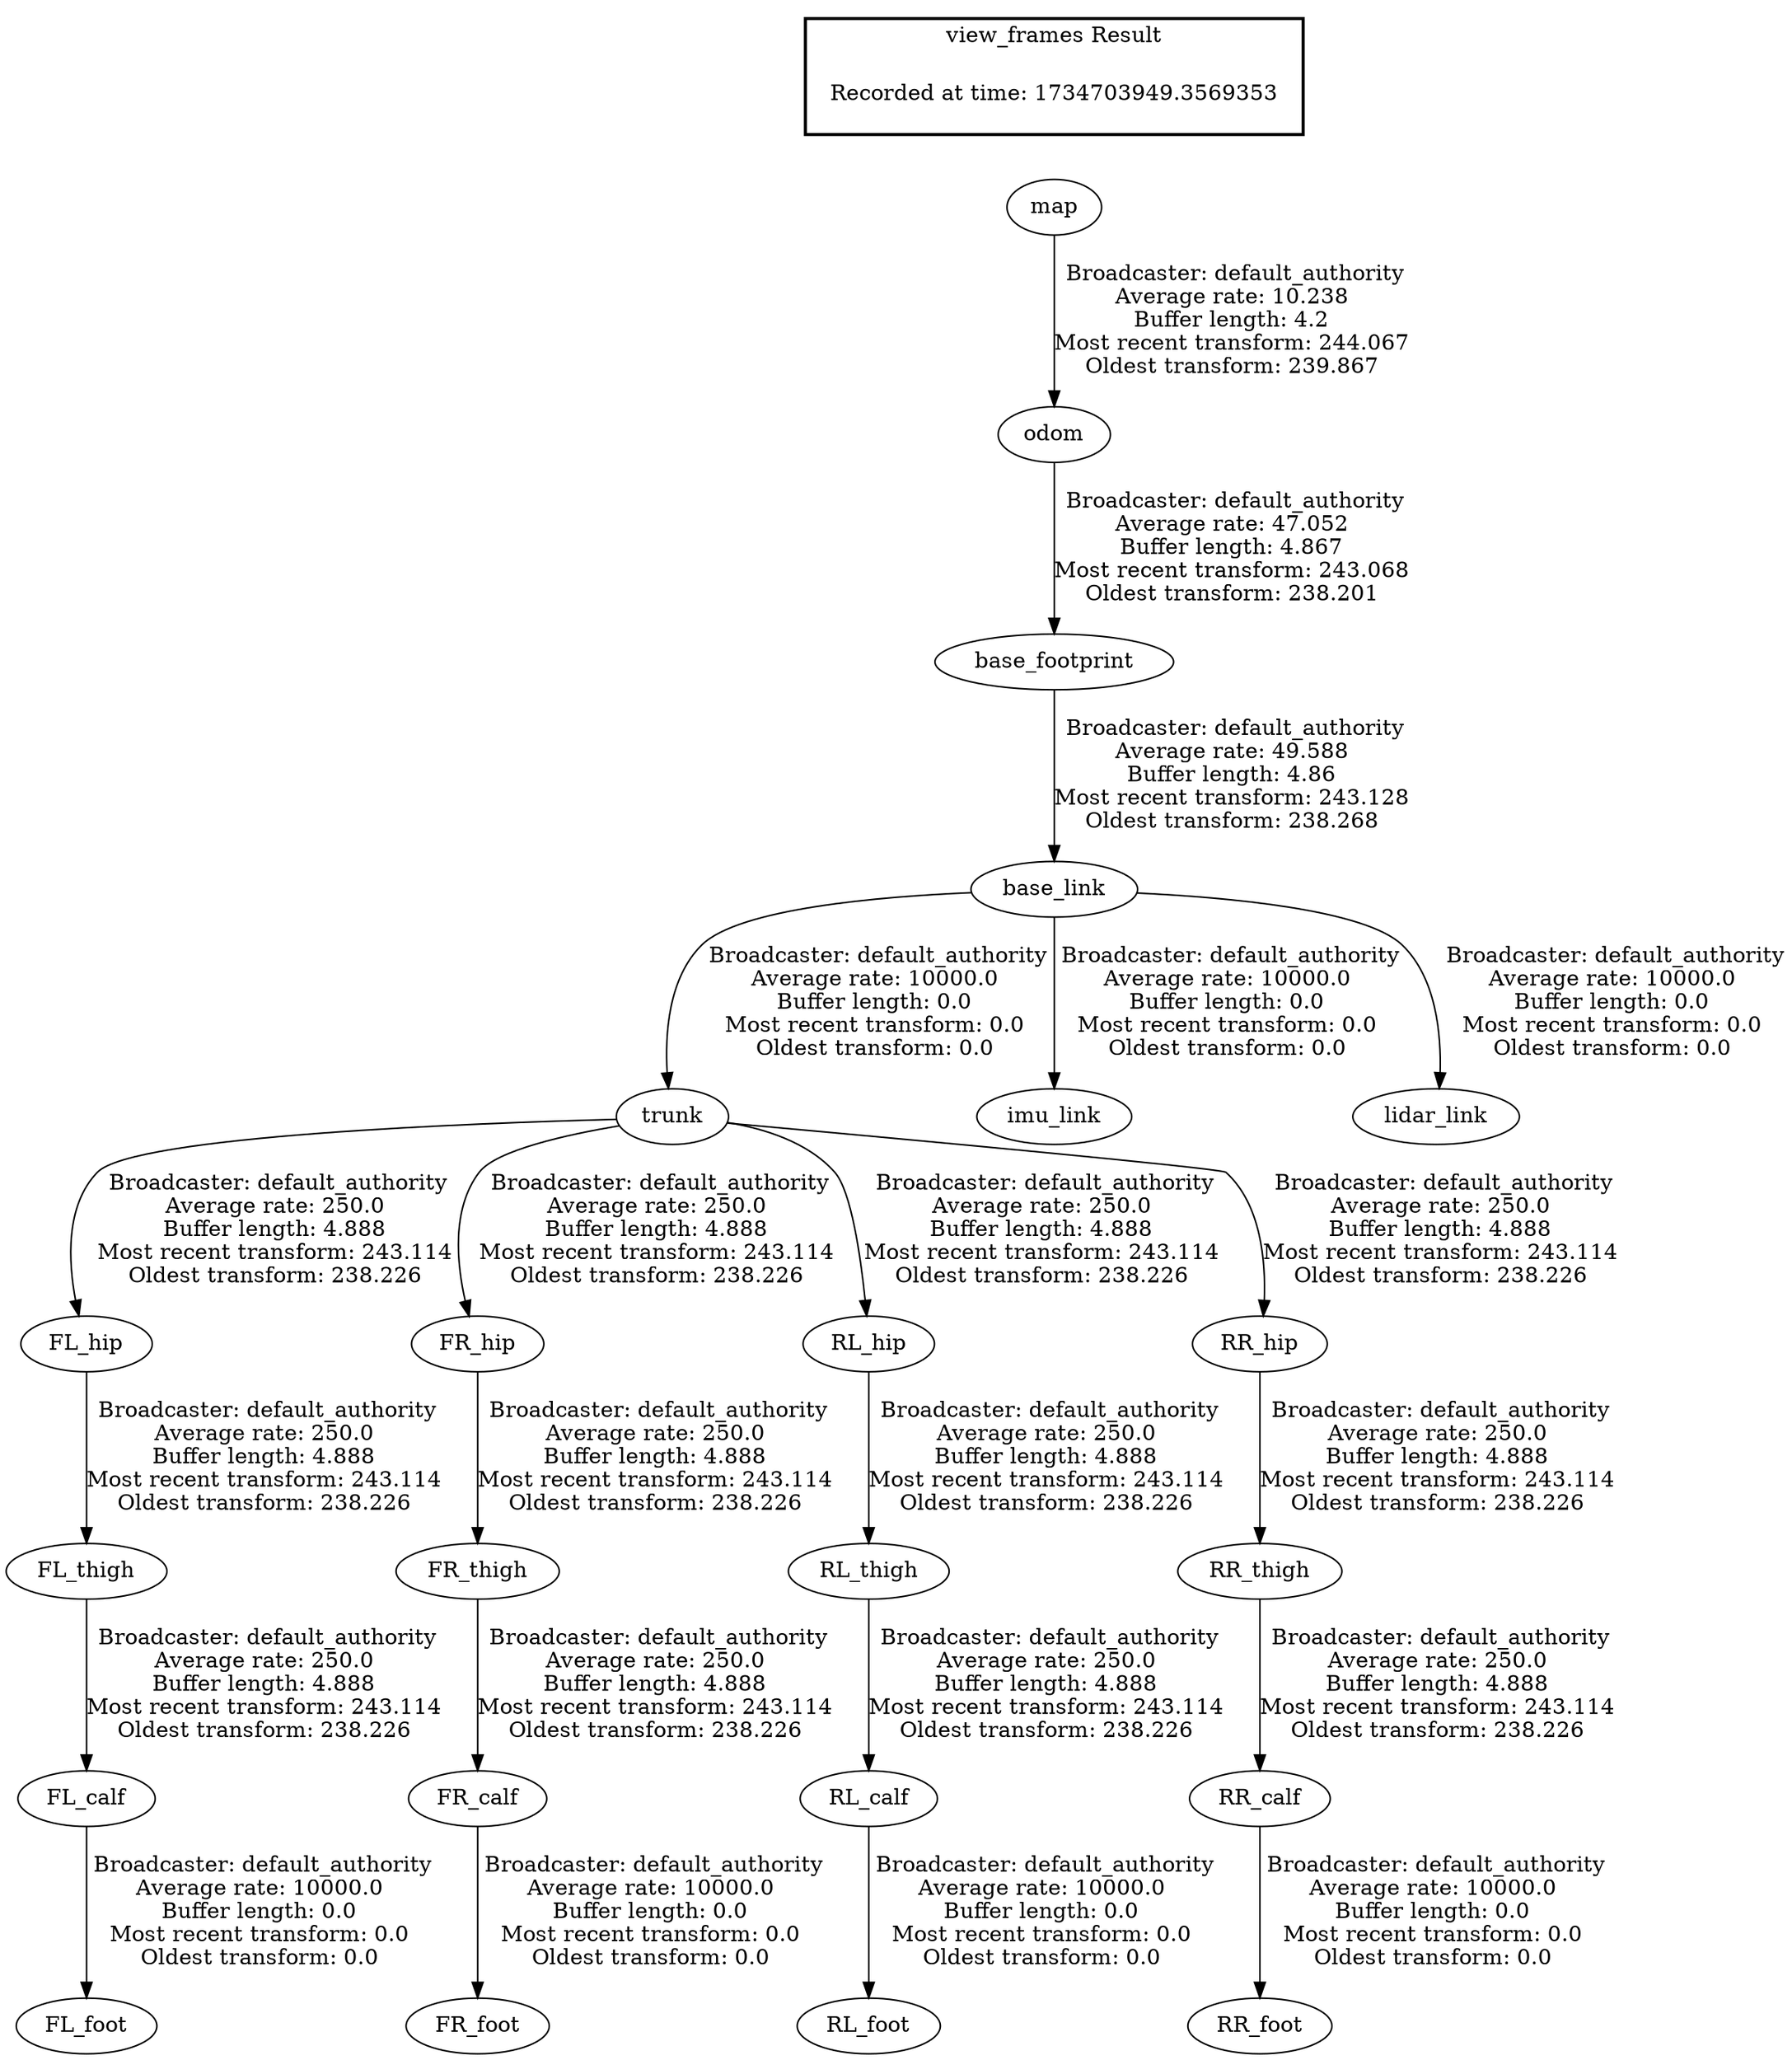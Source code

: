 digraph G {
"FL_thigh" -> "FL_calf"[label=" Broadcaster: default_authority\nAverage rate: 250.0\nBuffer length: 4.888\nMost recent transform: 243.114\nOldest transform: 238.226\n"];
"FL_hip" -> "FL_thigh"[label=" Broadcaster: default_authority\nAverage rate: 250.0\nBuffer length: 4.888\nMost recent transform: 243.114\nOldest transform: 238.226\n"];
"trunk" -> "FL_hip"[label=" Broadcaster: default_authority\nAverage rate: 250.0\nBuffer length: 4.888\nMost recent transform: 243.114\nOldest transform: 238.226\n"];
"base_link" -> "trunk"[label=" Broadcaster: default_authority\nAverage rate: 10000.0\nBuffer length: 0.0\nMost recent transform: 0.0\nOldest transform: 0.0\n"];
"FR_thigh" -> "FR_calf"[label=" Broadcaster: default_authority\nAverage rate: 250.0\nBuffer length: 4.888\nMost recent transform: 243.114\nOldest transform: 238.226\n"];
"FR_hip" -> "FR_thigh"[label=" Broadcaster: default_authority\nAverage rate: 250.0\nBuffer length: 4.888\nMost recent transform: 243.114\nOldest transform: 238.226\n"];
"trunk" -> "FR_hip"[label=" Broadcaster: default_authority\nAverage rate: 250.0\nBuffer length: 4.888\nMost recent transform: 243.114\nOldest transform: 238.226\n"];
"RL_thigh" -> "RL_calf"[label=" Broadcaster: default_authority\nAverage rate: 250.0\nBuffer length: 4.888\nMost recent transform: 243.114\nOldest transform: 238.226\n"];
"RL_hip" -> "RL_thigh"[label=" Broadcaster: default_authority\nAverage rate: 250.0\nBuffer length: 4.888\nMost recent transform: 243.114\nOldest transform: 238.226\n"];
"trunk" -> "RL_hip"[label=" Broadcaster: default_authority\nAverage rate: 250.0\nBuffer length: 4.888\nMost recent transform: 243.114\nOldest transform: 238.226\n"];
"RR_thigh" -> "RR_calf"[label=" Broadcaster: default_authority\nAverage rate: 250.0\nBuffer length: 4.888\nMost recent transform: 243.114\nOldest transform: 238.226\n"];
"RR_hip" -> "RR_thigh"[label=" Broadcaster: default_authority\nAverage rate: 250.0\nBuffer length: 4.888\nMost recent transform: 243.114\nOldest transform: 238.226\n"];
"trunk" -> "RR_hip"[label=" Broadcaster: default_authority\nAverage rate: 250.0\nBuffer length: 4.888\nMost recent transform: 243.114\nOldest transform: 238.226\n"];
"FL_calf" -> "FL_foot"[label=" Broadcaster: default_authority\nAverage rate: 10000.0\nBuffer length: 0.0\nMost recent transform: 0.0\nOldest transform: 0.0\n"];
"FR_calf" -> "FR_foot"[label=" Broadcaster: default_authority\nAverage rate: 10000.0\nBuffer length: 0.0\nMost recent transform: 0.0\nOldest transform: 0.0\n"];
"RL_calf" -> "RL_foot"[label=" Broadcaster: default_authority\nAverage rate: 10000.0\nBuffer length: 0.0\nMost recent transform: 0.0\nOldest transform: 0.0\n"];
"RR_calf" -> "RR_foot"[label=" Broadcaster: default_authority\nAverage rate: 10000.0\nBuffer length: 0.0\nMost recent transform: 0.0\nOldest transform: 0.0\n"];
"base_footprint" -> "base_link"[label=" Broadcaster: default_authority\nAverage rate: 49.588\nBuffer length: 4.86\nMost recent transform: 243.128\nOldest transform: 238.268\n"];
"base_link" -> "imu_link"[label=" Broadcaster: default_authority\nAverage rate: 10000.0\nBuffer length: 0.0\nMost recent transform: 0.0\nOldest transform: 0.0\n"];
"base_link" -> "lidar_link"[label=" Broadcaster: default_authority\nAverage rate: 10000.0\nBuffer length: 0.0\nMost recent transform: 0.0\nOldest transform: 0.0\n"];
"odom" -> "base_footprint"[label=" Broadcaster: default_authority\nAverage rate: 47.052\nBuffer length: 4.867\nMost recent transform: 243.068\nOldest transform: 238.201\n"];
"map" -> "odom"[label=" Broadcaster: default_authority\nAverage rate: 10.238\nBuffer length: 4.2\nMost recent transform: 244.067\nOldest transform: 239.867\n"];
edge [style=invis];
 subgraph cluster_legend { style=bold; color=black; label ="view_frames Result";
"Recorded at time: 1734703949.3569353"[ shape=plaintext ] ;
}->"map";
}